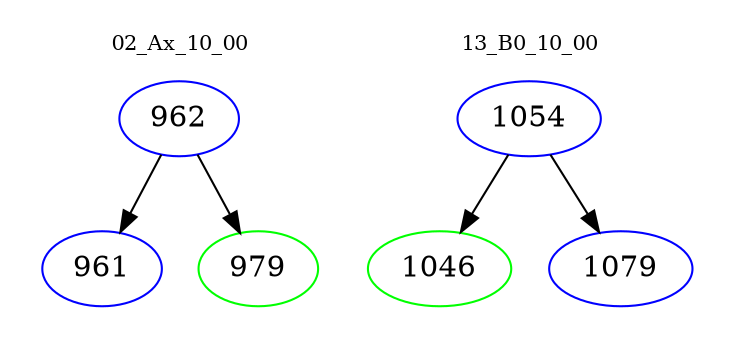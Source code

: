 digraph{
subgraph cluster_0 {
color = white
label = "02_Ax_10_00";
fontsize=10;
T0_962 [label="962", color="blue"]
T0_962 -> T0_961 [color="black"]
T0_961 [label="961", color="blue"]
T0_962 -> T0_979 [color="black"]
T0_979 [label="979", color="green"]
}
subgraph cluster_1 {
color = white
label = "13_B0_10_00";
fontsize=10;
T1_1054 [label="1054", color="blue"]
T1_1054 -> T1_1046 [color="black"]
T1_1046 [label="1046", color="green"]
T1_1054 -> T1_1079 [color="black"]
T1_1079 [label="1079", color="blue"]
}
}
